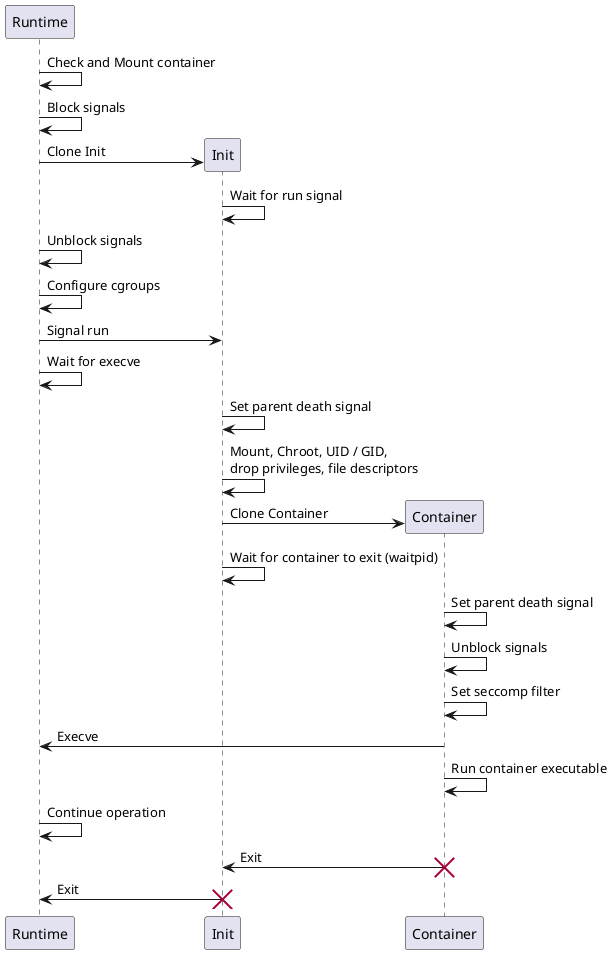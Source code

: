 @startuml container_startup

Runtime -> Runtime: Check and Mount container
Runtime -> Runtime: Block signals
create Init
Runtime -> Init: Clone Init
Init -> Init: Wait for run signal
Runtime -> Runtime: Unblock signals
Runtime -> Runtime: Configure cgroups
Runtime -> Init: Signal run
Runtime -> Runtime: Wait for execve
Init -> Init: Set parent death signal
Init -> Init: Mount, Chroot, UID / GID,\ndrop privileges, file descriptors
create Container
Init -> Container: Clone Container
Init -> Init: Wait for container to exit (waitpid)
Container -> Container: Set parent death signal
Container -> Container: Unblock signals
Container -> Container: Set seccomp filter
Container -> Runtime: Execve 
Container -> Container: Run container executable
Runtime -> Runtime: Continue operation
Container -> Init: Exit
destroy Container
Init -> Runtime: Exit
destroy Init

@enduml
